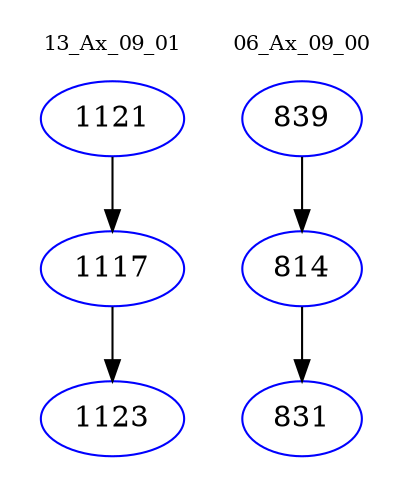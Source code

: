 digraph{
subgraph cluster_0 {
color = white
label = "13_Ax_09_01";
fontsize=10;
T0_1121 [label="1121", color="blue"]
T0_1121 -> T0_1117 [color="black"]
T0_1117 [label="1117", color="blue"]
T0_1117 -> T0_1123 [color="black"]
T0_1123 [label="1123", color="blue"]
}
subgraph cluster_1 {
color = white
label = "06_Ax_09_00";
fontsize=10;
T1_839 [label="839", color="blue"]
T1_839 -> T1_814 [color="black"]
T1_814 [label="814", color="blue"]
T1_814 -> T1_831 [color="black"]
T1_831 [label="831", color="blue"]
}
}
